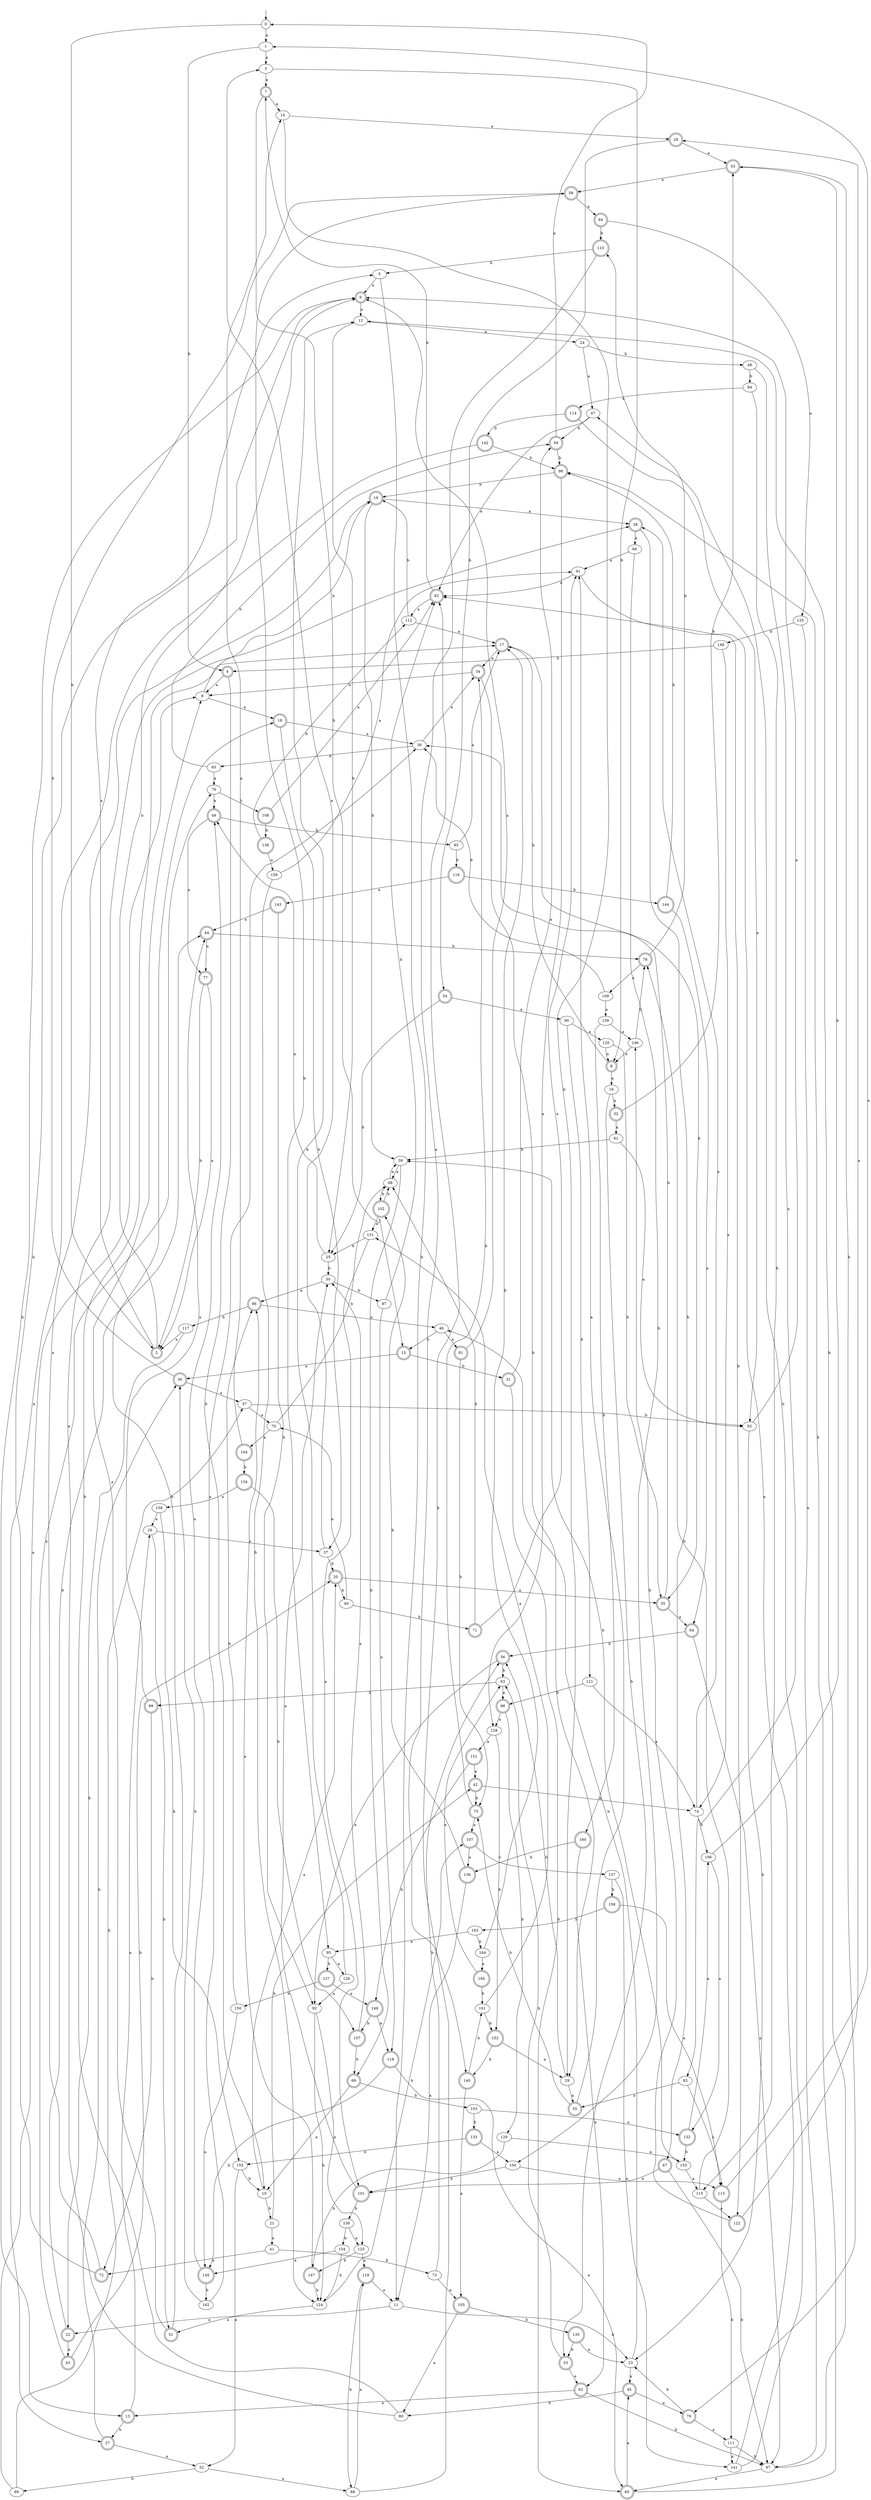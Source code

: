 digraph RandomDFA {
  __start0 [label="", shape=none];
  __start0 -> 0 [label=""];
  0 [shape=circle]
  0 -> 1 [label="a"]
  0 -> 2 [label="b"]
  1
  1 -> 3 [label="a"]
  1 -> 4 [label="b"]
  2 [shape=doublecircle]
  2 -> 5 [label="a"]
  2 -> 6 [label="b"]
  3
  3 -> 7 [label="a"]
  3 -> 8 [label="b"]
  4 [shape=doublecircle]
  4 -> 9 [label="a"]
  4 -> 10 [label="b"]
  5
  5 -> 6 [label="a"]
  5 -> 11 [label="b"]
  6 [shape=doublecircle]
  6 -> 12 [label="a"]
  6 -> 13 [label="b"]
  7 [shape=doublecircle]
  7 -> 14 [label="a"]
  7 -> 15 [label="b"]
  8 [shape=doublecircle]
  8 -> 16 [label="a"]
  8 -> 17 [label="b"]
  9
  9 -> 18 [label="a"]
  9 -> 19 [label="b"]
  10
  10 -> 20 [label="a"]
  10 -> 21 [label="b"]
  11
  11 -> 22 [label="a"]
  11 -> 23 [label="b"]
  12
  12 -> 24 [label="a"]
  12 -> 25 [label="b"]
  13 [shape=doublecircle]
  13 -> 26 [label="a"]
  13 -> 27 [label="b"]
  14
  14 -> 28 [label="a"]
  14 -> 29 [label="b"]
  15 [shape=doublecircle]
  15 -> 30 [label="a"]
  15 -> 31 [label="b"]
  16
  16 -> 32 [label="a"]
  16 -> 33 [label="b"]
  17 [shape=doublecircle]
  17 -> 34 [label="a"]
  17 -> 35 [label="b"]
  18 [shape=doublecircle]
  18 -> 36 [label="a"]
  18 -> 37 [label="b"]
  19 [shape=doublecircle]
  19 -> 38 [label="a"]
  19 -> 39 [label="b"]
  20 [shape=doublecircle]
  20 -> 35 [label="a"]
  20 -> 40 [label="b"]
  21
  21 -> 41 [label="a"]
  21 -> 42 [label="b"]
  22 [shape=doublecircle]
  22 -> 43 [label="a"]
  22 -> 44 [label="b"]
  23
  23 -> 45 [label="a"]
  23 -> 46 [label="b"]
  24
  24 -> 47 [label="a"]
  24 -> 48 [label="b"]
  25
  25 -> 49 [label="a"]
  25 -> 50 [label="b"]
  26
  26 -> 37 [label="a"]
  26 -> 51 [label="b"]
  27 [shape=doublecircle]
  27 -> 52 [label="a"]
  27 -> 30 [label="b"]
  28 [shape=doublecircle]
  28 -> 53 [label="a"]
  28 -> 54 [label="b"]
  29
  29 -> 55 [label="a"]
  29 -> 56 [label="b"]
  30 [shape=doublecircle]
  30 -> 57 [label="a"]
  30 -> 58 [label="b"]
  31 [shape=doublecircle]
  31 -> 59 [label="a"]
  31 -> 60 [label="b"]
  32 [shape=doublecircle]
  32 -> 61 [label="a"]
  32 -> 53 [label="b"]
  33 [shape=doublecircle]
  33 -> 62 [label="a"]
  33 -> 63 [label="b"]
  34 [shape=doublecircle]
  34 -> 9 [label="a"]
  34 -> 29 [label="b"]
  35 [shape=doublecircle]
  35 -> 64 [label="a"]
  35 -> 36 [label="b"]
  36
  36 -> 34 [label="a"]
  36 -> 65 [label="b"]
  37
  37 -> 3 [label="a"]
  37 -> 20 [label="b"]
  38 [shape=doublecircle]
  38 -> 66 [label="a"]
  38 -> 67 [label="b"]
  39
  39 -> 68 [label="a"]
  39 -> 69 [label="b"]
  40
  40 -> 70 [label="a"]
  40 -> 71 [label="b"]
  41
  41 -> 72 [label="a"]
  41 -> 73 [label="b"]
  42 [shape=doublecircle]
  42 -> 74 [label="a"]
  42 -> 75 [label="b"]
  43 [shape=doublecircle]
  43 -> 76 [label="a"]
  43 -> 20 [label="b"]
  44 [shape=doublecircle]
  44 -> 77 [label="a"]
  44 -> 78 [label="b"]
  45 [shape=doublecircle]
  45 -> 79 [label="a"]
  45 -> 80 [label="b"]
  46
  46 -> 81 [label="a"]
  46 -> 15 [label="b"]
  47
  47 -> 82 [label="a"]
  47 -> 59 [label="b"]
  48
  48 -> 83 [label="a"]
  48 -> 84 [label="b"]
  49 [shape=doublecircle]
  49 -> 77 [label="a"]
  49 -> 85 [label="b"]
  50
  50 -> 86 [label="a"]
  50 -> 87 [label="b"]
  51 [shape=doublecircle]
  51 -> 9 [label="a"]
  51 -> 18 [label="b"]
  52
  52 -> 88 [label="a"]
  52 -> 89 [label="b"]
  53 [shape=doublecircle]
  53 -> 58 [label="a"]
  53 -> 79 [label="b"]
  54 [shape=doublecircle]
  54 -> 90 [label="a"]
  54 -> 25 [label="b"]
  55 [shape=doublecircle]
  55 -> 91 [label="a"]
  55 -> 75 [label="b"]
  56 [shape=doublecircle]
  56 -> 92 [label="a"]
  56 -> 63 [label="b"]
  57
  57 -> 70 [label="a"]
  57 -> 93 [label="b"]
  58 [shape=doublecircle]
  58 -> 94 [label="a"]
  58 -> 95 [label="b"]
  59 [shape=doublecircle]
  59 -> 0 [label="a"]
  59 -> 96 [label="b"]
  60 [shape=doublecircle]
  60 -> 45 [label="a"]
  60 -> 96 [label="b"]
  61
  61 -> 93 [label="a"]
  61 -> 39 [label="b"]
  62 [shape=doublecircle]
  62 -> 13 [label="a"]
  62 -> 97 [label="b"]
  63
  63 -> 98 [label="a"]
  63 -> 99 [label="b"]
  64 [shape=doublecircle]
  64 -> 97 [label="a"]
  64 -> 56 [label="b"]
  65
  65 -> 76 [label="a"]
  65 -> 59 [label="b"]
  66
  66 -> 91 [label="a"]
  66 -> 100 [label="b"]
  67 [shape=doublecircle]
  67 -> 101 [label="a"]
  67 -> 97 [label="b"]
  68
  68 -> 39 [label="a"]
  68 -> 102 [label="b"]
  69 [shape=doublecircle]
  69 -> 10 [label="a"]
  69 -> 103 [label="b"]
  70
  70 -> 104 [label="a"]
  70 -> 68 [label="b"]
  71 [shape=doublecircle]
  71 -> 91 [label="a"]
  71 -> 68 [label="b"]
  72 [shape=doublecircle]
  72 -> 19 [label="a"]
  72 -> 6 [label="b"]
  73
  73 -> 105 [label="a"]
  73 -> 56 [label="b"]
  74
  74 -> 38 [label="a"]
  74 -> 106 [label="b"]
  75 [shape=doublecircle]
  75 -> 107 [label="a"]
  75 -> 34 [label="b"]
  76
  76 -> 49 [label="a"]
  76 -> 108 [label="b"]
  77 [shape=doublecircle]
  77 -> 2 [label="a"]
  77 -> 2 [label="b"]
  78 [shape=doublecircle]
  78 -> 109 [label="a"]
  78 -> 110 [label="b"]
  79 [shape=doublecircle]
  79 -> 111 [label="a"]
  79 -> 23 [label="b"]
  80
  80 -> 38 [label="a"]
  80 -> 17 [label="b"]
  81 [shape=doublecircle]
  81 -> 6 [label="a"]
  81 -> 75 [label="b"]
  82 [shape=doublecircle]
  82 -> 112 [label="a"]
  82 -> 7 [label="b"]
  83
  83 -> 55 [label="a"]
  83 -> 113 [label="b"]
  84
  84 -> 114 [label="a"]
  84 -> 115 [label="b"]
  85
  85 -> 17 [label="a"]
  85 -> 116 [label="b"]
  86 [shape=doublecircle]
  86 -> 46 [label="a"]
  86 -> 117 [label="b"]
  87
  87 -> 118 [label="a"]
  87 -> 82 [label="b"]
  88
  88 -> 119 [label="a"]
  88 -> 82 [label="b"]
  89
  89 -> 9 [label="a"]
  89 -> 57 [label="b"]
  90
  90 -> 120 [label="a"]
  90 -> 121 [label="b"]
  91
  91 -> 82 [label="a"]
  91 -> 122 [label="b"]
  92
  92 -> 123 [label="a"]
  92 -> 124 [label="b"]
  93
  93 -> 6 [label="a"]
  93 -> 23 [label="b"]
  94 [shape=doublecircle]
  94 -> 125 [label="a"]
  94 -> 110 [label="b"]
  95
  95 -> 126 [label="a"]
  95 -> 127 [label="b"]
  96 [shape=doublecircle]
  96 -> 128 [label="a"]
  96 -> 19 [label="b"]
  97
  97 -> 60 [label="a"]
  97 -> 12 [label="b"]
  98 [shape=doublecircle]
  98 -> 128 [label="a"]
  98 -> 129 [label="b"]
  99 [shape=doublecircle]
  99 -> 44 [label="a"]
  99 -> 72 [label="b"]
  100
  100 -> 113 [label="a"]
  100 -> 101 [label="b"]
  101 [shape=doublecircle]
  101 -> 50 [label="a"]
  101 -> 130 [label="b"]
  102 [shape=doublecircle]
  102 -> 131 [label="a"]
  102 -> 68 [label="b"]
  103
  103 -> 132 [label="a"]
  103 -> 133 [label="b"]
  104 [shape=doublecircle]
  104 -> 14 [label="a"]
  104 -> 134 [label="b"]
  105 [shape=doublecircle]
  105 -> 80 [label="a"]
  105 -> 135 [label="b"]
  106
  106 -> 132 [label="a"]
  106 -> 53 [label="b"]
  107 [shape=doublecircle]
  107 -> 136 [label="a"]
  107 -> 137 [label="b"]
  108 [shape=doublecircle]
  108 -> 82 [label="a"]
  108 -> 138 [label="b"]
  109
  109 -> 139 [label="a"]
  109 -> 36 [label="b"]
  110 [shape=doublecircle]
  110 -> 140 [label="a"]
  110 -> 5 [label="b"]
  111
  111 -> 141 [label="a"]
  111 -> 97 [label="b"]
  112
  112 -> 17 [label="a"]
  112 -> 19 [label="b"]
  113 [shape=doublecircle]
  113 -> 1 [label="a"]
  113 -> 111 [label="b"]
  114 [shape=doublecircle]
  114 -> 93 [label="a"]
  114 -> 142 [label="b"]
  115
  115 -> 122 [label="a"]
  115 -> 78 [label="b"]
  116 [shape=doublecircle]
  116 -> 143 [label="a"]
  116 -> 144 [label="b"]
  117
  117 -> 2 [label="a"]
  117 -> 22 [label="b"]
  118 [shape=doublecircle]
  118 -> 60 [label="a"]
  118 -> 145 [label="b"]
  119 [shape=doublecircle]
  119 -> 11 [label="a"]
  119 -> 88 [label="b"]
  120
  120 -> 8 [label="a"]
  120 -> 35 [label="b"]
  121
  121 -> 74 [label="a"]
  121 -> 98 [label="b"]
  122 [shape=doublecircle]
  122 -> 28 [label="a"]
  122 -> 146 [label="b"]
  123
  123 -> 119 [label="a"]
  123 -> 147 [label="b"]
  124
  124 -> 51 [label="a"]
  124 -> 107 [label="b"]
  125
  125 -> 97 [label="a"]
  125 -> 148 [label="b"]
  126
  126 -> 92 [label="a"]
  126 -> 12 [label="b"]
  127 [shape=doublecircle]
  127 -> 149 [label="a"]
  127 -> 150 [label="b"]
  128
  128 -> 151 [label="a"]
  128 -> 152 [label="b"]
  129
  129 -> 153 [label="a"]
  129 -> 147 [label="b"]
  130
  130 -> 123 [label="a"]
  130 -> 154 [label="b"]
  131
  131 -> 101 [label="a"]
  131 -> 25 [label="b"]
  132 [shape=doublecircle]
  132 -> 106 [label="a"]
  132 -> 153 [label="b"]
  133 [shape=doublecircle]
  133 -> 100 [label="a"]
  133 -> 155 [label="b"]
  134 [shape=doublecircle]
  134 -> 156 [label="a"]
  134 -> 157 [label="b"]
  135 [shape=doublecircle]
  135 -> 23 [label="a"]
  135 -> 33 [label="b"]
  136 [shape=doublecircle]
  136 -> 11 [label="a"]
  136 -> 102 [label="b"]
  137
  137 -> 141 [label="a"]
  137 -> 158 [label="b"]
  138 [shape=doublecircle]
  138 -> 159 [label="a"]
  138 -> 112 [label="b"]
  139
  139 -> 146 [label="a"]
  139 -> 160 [label="b"]
  140 [shape=doublecircle]
  140 -> 105 [label="a"]
  140 -> 161 [label="b"]
  141
  141 -> 82 [label="a"]
  141 -> 47 [label="b"]
  142 [shape=doublecircle]
  142 -> 27 [label="a"]
  142 -> 96 [label="b"]
  143 [shape=doublecircle]
  143 -> 44 [label="a"]
  143 -> 92 [label="b"]
  144 [shape=doublecircle]
  144 -> 64 [label="a"]
  144 -> 96 [label="b"]
  145 [shape=doublecircle]
  145 -> 49 [label="a"]
  145 -> 162 [label="b"]
  146
  146 -> 8 [label="a"]
  146 -> 78 [label="b"]
  147 [shape=doublecircle]
  147 -> 86 [label="a"]
  147 -> 124 [label="b"]
  148
  148 -> 74 [label="a"]
  148 -> 4 [label="b"]
  149 [shape=doublecircle]
  149 -> 118 [label="a"]
  149 -> 157 [label="b"]
  150
  150 -> 145 [label="a"]
  150 -> 86 [label="b"]
  151 [shape=doublecircle]
  151 -> 42 [label="a"]
  151 -> 149 [label="b"]
  152 [shape=doublecircle]
  152 -> 29 [label="a"]
  152 -> 140 [label="b"]
  153
  153 -> 115 [label="a"]
  153 -> 39 [label="b"]
  154
  154 -> 145 [label="a"]
  154 -> 124 [label="b"]
  155
  155 -> 52 [label="a"]
  155 -> 10 [label="b"]
  156
  156 -> 26 [label="a"]
  156 -> 155 [label="b"]
  157 [shape=doublecircle]
  157 -> 50 [label="a"]
  157 -> 69 [label="b"]
  158 [shape=doublecircle]
  158 -> 113 [label="a"]
  158 -> 163 [label="b"]
  159
  159 -> 91 [label="a"]
  159 -> 124 [label="b"]
  160 [shape=doublecircle]
  160 -> 62 [label="a"]
  160 -> 136 [label="b"]
  161
  161 -> 131 [label="a"]
  161 -> 152 [label="b"]
  162
  162 -> 36 [label="a"]
  162 -> 30 [label="b"]
  163
  163 -> 95 [label="a"]
  163 -> 164 [label="b"]
  164
  164 -> 165 [label="a"]
  164 -> 17 [label="b"]
  165 [shape=doublecircle]
  165 -> 63 [label="a"]
  165 -> 161 [label="b"]
}
